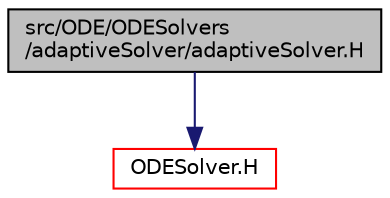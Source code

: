digraph "src/ODE/ODESolvers/adaptiveSolver/adaptiveSolver.H"
{
  bgcolor="transparent";
  edge [fontname="Helvetica",fontsize="10",labelfontname="Helvetica",labelfontsize="10"];
  node [fontname="Helvetica",fontsize="10",shape=record];
  Node0 [label="src/ODE/ODESolvers\l/adaptiveSolver/adaptiveSolver.H",height=0.2,width=0.4,color="black", fillcolor="grey75", style="filled", fontcolor="black"];
  Node0 -> Node1 [color="midnightblue",fontsize="10",style="solid",fontname="Helvetica"];
  Node1 [label="ODESolver.H",height=0.2,width=0.4,color="red",URL="$a08981.html"];
}
